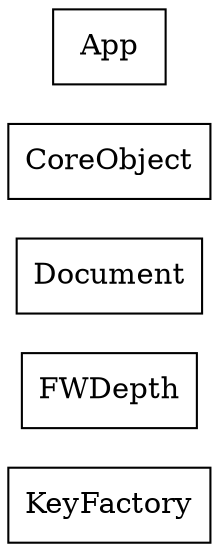 strict digraph class_diagram {
  rankdir=LR;
  TypeKeyFactory[
    label="KeyFactory",
    URL="KeyFactory.html",
    tooltip="com.sekati.core.KeyFactory",
    shape="record"
  ];
  TypeFWDepth[
    label="FWDepth",
    URL="FWDepth.html",
    tooltip="com.sekati.core.FWDepth",
    shape="record"
  ];
  TypeDocument[
    label="Document",
    URL="Document.html",
    tooltip="com.sekati.core.Document",
    shape="record"
  ];
  TypeCoreObject[
    label="CoreObject",
    URL="CoreObject.html",
    tooltip="com.sekati.core.CoreObject",
    shape="record"
  ];
  TypeApp[
    label="App",
    URL="App.html",
    tooltip="com.sekati.core.App",
    shape="record"
  ];
}
